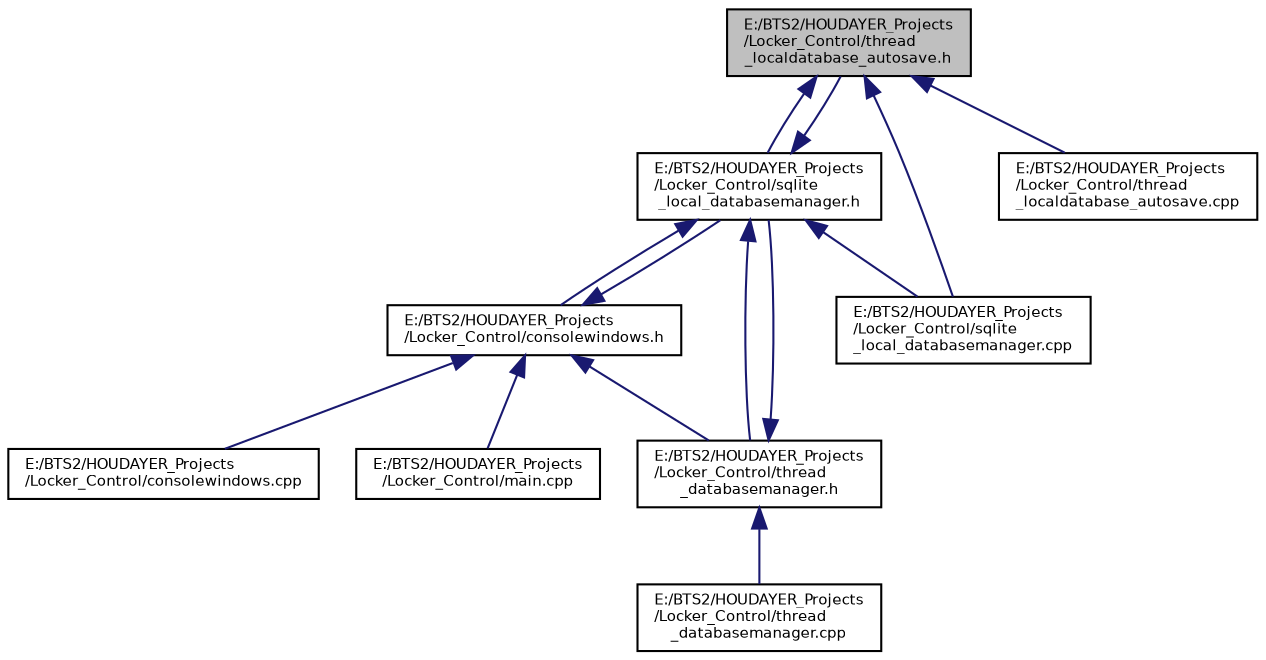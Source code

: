 digraph "E:/BTS2/HOUDAYER_Projects/Locker_Control/thread_localdatabase_autosave.h"
{
 // INTERACTIVE_SVG=YES
  bgcolor="transparent";
  edge [fontname="Helvetica",fontsize="7",labelfontname="Helvetica",labelfontsize="7"];
  node [fontname="Helvetica",fontsize="7",shape=record];
  Node1 [label="E:/BTS2/HOUDAYER_Projects\l/Locker_Control/thread\l_localdatabase_autosave.h",height=0.2,width=0.4,color="black", fillcolor="grey75", style="filled", fontcolor="black"];
  Node1 -> Node2 [dir="back",color="midnightblue",fontsize="7",style="solid",fontname="Helvetica"];
  Node2 [label="E:/BTS2/HOUDAYER_Projects\l/Locker_Control/sqlite\l_local_databasemanager.h",height=0.2,width=0.4,color="black",URL="$sqlite__local__databasemanager_8h.html"];
  Node2 -> Node3 [dir="back",color="midnightblue",fontsize="7",style="solid",fontname="Helvetica"];
  Node3 [label="E:/BTS2/HOUDAYER_Projects\l/Locker_Control/consolewindows.h",height=0.2,width=0.4,color="black",URL="$consolewindows_8h.html"];
  Node3 -> Node4 [dir="back",color="midnightblue",fontsize="7",style="solid",fontname="Helvetica"];
  Node4 [label="E:/BTS2/HOUDAYER_Projects\l/Locker_Control/consolewindows.cpp",height=0.2,width=0.4,color="black",URL="$consolewindows_8cpp.html"];
  Node3 -> Node5 [dir="back",color="midnightblue",fontsize="7",style="solid",fontname="Helvetica"];
  Node5 [label="E:/BTS2/HOUDAYER_Projects\l/Locker_Control/thread\l_databasemanager.h",height=0.2,width=0.4,color="black",URL="$thread__databasemanager_8h.html"];
  Node5 -> Node2 [dir="back",color="midnightblue",fontsize="7",style="solid",fontname="Helvetica"];
  Node5 -> Node6 [dir="back",color="midnightblue",fontsize="7",style="solid",fontname="Helvetica"];
  Node6 [label="E:/BTS2/HOUDAYER_Projects\l/Locker_Control/thread\l_databasemanager.cpp",height=0.2,width=0.4,color="black",URL="$thread__databasemanager_8cpp.html"];
  Node3 -> Node2 [dir="back",color="midnightblue",fontsize="7",style="solid",fontname="Helvetica"];
  Node3 -> Node7 [dir="back",color="midnightblue",fontsize="7",style="solid",fontname="Helvetica"];
  Node7 [label="E:/BTS2/HOUDAYER_Projects\l/Locker_Control/main.cpp",height=0.2,width=0.4,color="black",URL="$main_8cpp.html"];
  Node2 -> Node5 [dir="back",color="midnightblue",fontsize="7",style="solid",fontname="Helvetica"];
  Node2 -> Node1 [dir="back",color="midnightblue",fontsize="7",style="solid",fontname="Helvetica"];
  Node2 -> Node8 [dir="back",color="midnightblue",fontsize="7",style="solid",fontname="Helvetica"];
  Node8 [label="E:/BTS2/HOUDAYER_Projects\l/Locker_Control/sqlite\l_local_databasemanager.cpp",height=0.2,width=0.4,color="black",URL="$sqlite__local__databasemanager_8cpp.html"];
  Node1 -> Node8 [dir="back",color="midnightblue",fontsize="7",style="solid",fontname="Helvetica"];
  Node1 -> Node9 [dir="back",color="midnightblue",fontsize="7",style="solid",fontname="Helvetica"];
  Node9 [label="E:/BTS2/HOUDAYER_Projects\l/Locker_Control/thread\l_localdatabase_autosave.cpp",height=0.2,width=0.4,color="black",URL="$thread__localdatabase__autosave_8cpp.html"];
}
